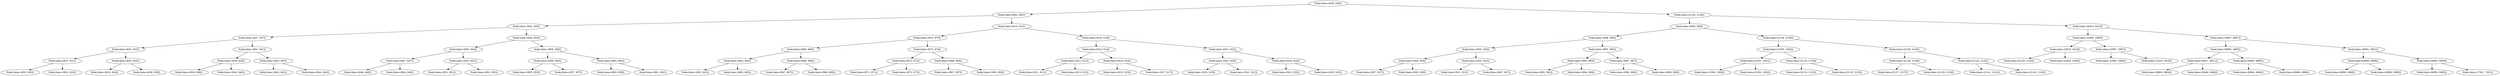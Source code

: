 digraph G{
1081193238 [label="Node{data=[926, 926]}"]
1081193238 -> 2109844407
2109844407 [label="Node{data=[862, 862]}"]
2109844407 -> 338119652
338119652 [label="Node{data=[845, 845]}"]
338119652 -> 1571206076
1571206076 [label="Node{data=[837, 837]}"]
1571206076 -> 276972061
276972061 [label="Node{data=[833, 833]}"]
276972061 -> 1617874857
1617874857 [label="Node{data=[831, 831]}"]
1617874857 -> 1312346155
1312346155 [label="Node{data=[830, 830]}"]
1617874857 -> 652980483
652980483 [label="Node{data=[832, 832]}"]
276972061 -> 612081001
612081001 [label="Node{data=[835, 835]}"]
612081001 -> 847125960
847125960 [label="Node{data=[834, 834]}"]
612081001 -> 978270756
978270756 [label="Node{data=[836, 836]}"]
1571206076 -> 1104672711
1104672711 [label="Node{data=[841, 841]}"]
1104672711 -> 960473665
960473665 [label="Node{data=[839, 839]}"]
960473665 -> 2079158515
2079158515 [label="Node{data=[838, 838]}"]
960473665 -> 942730160
942730160 [label="Node{data=[840, 840]}"]
1104672711 -> 1176984254
1176984254 [label="Node{data=[843, 843]}"]
1176984254 -> 34508185
34508185 [label="Node{data=[842, 842]}"]
1176984254 -> 317988803
317988803 [label="Node{data=[844, 844]}"]
338119652 -> 765860678
765860678 [label="Node{data=[854, 854]}"]
765860678 -> 1369982694
1369982694 [label="Node{data=[850, 850]}"]
1369982694 -> 658275087
658275087 [label="Node{data=[847, 847]}"]
658275087 -> 361001516
361001516 [label="Node{data=[846, 846]}"]
658275087 -> 149239793
149239793 [label="Node{data=[849, 849]}"]
1369982694 -> 468307837
468307837 [label="Node{data=[852, 852]}"]
468307837 -> 1607019276
1607019276 [label="Node{data=[851, 851]}"]
468307837 -> 1768568779
1768568779 [label="Node{data=[853, 853]}"]
765860678 -> 1217519528
1217519528 [label="Node{data=[858, 858]}"]
1217519528 -> 492205024
492205024 [label="Node{data=[856, 856]}"]
492205024 -> 189905421
189905421 [label="Node{data=[855, 855]}"]
492205024 -> 868024515
868024515 [label="Node{data=[857, 857]}"]
1217519528 -> 1972893059
1972893059 [label="Node{data=[860, 860]}"]
1972893059 -> 1534083490
1534083490 [label="Node{data=[859, 859]}"]
1972893059 -> 1568086291
1568086291 [label="Node{data=[861, 861]}"]
2109844407 -> 102211942
102211942 [label="Node{data=[910, 910]}"]
102211942 -> 1290172362
1290172362 [label="Node{data=[870, 870]}"]
1290172362 -> 356663973
356663973 [label="Node{data=[866, 866]}"]
356663973 -> 1889042079
1889042079 [label="Node{data=[864, 864]}"]
1889042079 -> 1262484859
1262484859 [label="Node{data=[863, 863]}"]
1889042079 -> 882416625
882416625 [label="Node{data=[865, 865]}"]
356663973 -> 868786349
868786349 [label="Node{data=[868, 868]}"]
868786349 -> 1526989
1526989 [label="Node{data=[867, 867]}"]
868786349 -> 888647057
888647057 [label="Node{data=[869, 869]}"]
1290172362 -> 1145106413
1145106413 [label="Node{data=[874, 874]}"]
1145106413 -> 855368192
855368192 [label="Node{data=[872, 872]}"]
855368192 -> 145797558
145797558 [label="Node{data=[871, 871]}"]
855368192 -> 19009044
19009044 [label="Node{data=[873, 873]}"]
1145106413 -> 1113503322
1113503322 [label="Node{data=[908, 908]}"]
1113503322 -> 794343411
794343411 [label="Node{data=[907, 907]}"]
1113503322 -> 585670319
585670319 [label="Node{data=[909, 909]}"]
102211942 -> 866870856
866870856 [label="Node{data=[918, 918]}"]
866870856 -> 82897409
82897409 [label="Node{data=[914, 914]}"]
82897409 -> 1853698627
1853698627 [label="Node{data=[912, 912]}"]
1853698627 -> 134665413
134665413 [label="Node{data=[911, 911]}"]
1853698627 -> 1626831531
1626831531 [label="Node{data=[913, 913]}"]
82897409 -> 1666458710
1666458710 [label="Node{data=[916, 916]}"]
1666458710 -> 1690107221
1690107221 [label="Node{data=[915, 915]}"]
1666458710 -> 1520614907
1520614907 [label="Node{data=[917, 917]}"]
866870856 -> 31176230
31176230 [label="Node{data=[922, 922]}"]
31176230 -> 1139758303
1139758303 [label="Node{data=[920, 920]}"]
1139758303 -> 1085956002
1085956002 [label="Node{data=[919, 919]}"]
1139758303 -> 263749419
263749419 [label="Node{data=[921, 921]}"]
31176230 -> 1393463932
1393463932 [label="Node{data=[924, 924]}"]
1393463932 -> 1786670446
1786670446 [label="Node{data=[923, 923]}"]
1393463932 -> 2024503500
2024503500 [label="Node{data=[925, 925]}"]
1081193238 -> 874910165
874910165 [label="Node{data=[2144, 2144]}"]
874910165 -> 320661599
320661599 [label="Node{data=[999, 999]}"]
320661599 -> 168878671
168878671 [label="Node{data=[948, 948]}"]
168878671 -> 694064857
694064857 [label="Node{data=[930, 930]}"]
694064857 -> 762479262
762479262 [label="Node{data=[928, 928]}"]
762479262 -> 1507383679
1507383679 [label="Node{data=[927, 927]}"]
762479262 -> 1415006865
1415006865 [label="Node{data=[929, 929]}"]
694064857 -> 157476508
157476508 [label="Node{data=[932, 932]}"]
157476508 -> 809366364
809366364 [label="Node{data=[931, 931]}"]
157476508 -> 800179973
800179973 [label="Node{data=[947, 947]}"]
168878671 -> 1104941984
1104941984 [label="Node{data=[995, 995]}"]
1104941984 -> 1603558145
1603558145 [label="Node{data=[993, 993]}"]
1603558145 -> 15529148
15529148 [label="Node{data=[992, 992]}"]
1603558145 -> 558142027
558142027 [label="Node{data=[994, 994]}"]
1104941984 -> 2409680
2409680 [label="Node{data=[997, 997]}"]
2409680 -> 2098584454
2098584454 [label="Node{data=[996, 996]}"]
2409680 -> 440109452
440109452 [label="Node{data=[998, 998]}"]
320661599 -> 535336522
535336522 [label="Node{data=[2136, 2136]}"]
535336522 -> 969724707
969724707 [label="Node{data=[1003, 1003]}"]
969724707 -> 1792472695
1792472695 [label="Node{data=[1001, 1001]}"]
1792472695 -> 744977736
744977736 [label="Node{data=[1000, 1000]}"]
1792472695 -> 2003233864
2003233864 [label="Node{data=[1002, 1002]}"]
969724707 -> 678198348
678198348 [label="Node{data=[2134, 2134]}"]
678198348 -> 1968460408
1968460408 [label="Node{data=[2133, 2133]}"]
678198348 -> 1653515439
1653515439 [label="Node{data=[2135, 2135]}"]
535336522 -> 583663642
583663642 [label="Node{data=[2140, 2140]}"]
583663642 -> 1762629139
1762629139 [label="Node{data=[2138, 2138]}"]
1762629139 -> 1042271960
1042271960 [label="Node{data=[2137, 2137]}"]
1762629139 -> 698592872
698592872 [label="Node{data=[2139, 2139]}"]
583663642 -> 1528537494
1528537494 [label="Node{data=[2142, 2142]}"]
1528537494 -> 1320225768
1320225768 [label="Node{data=[2141, 2141]}"]
1528537494 -> 244872680
244872680 [label="Node{data=[2143, 2143]}"]
874910165 -> 989616829
989616829 [label="Node{data=[6410, 6410]}"]
989616829 -> 1022188389
1022188389 [label="Node{data=[2980, 2980]}"]
1022188389 -> 2051406171
2051406171 [label="Node{data=[2918, 2918]}"]
2051406171 -> 926938318
926938318 [label="Node{data=[2145, 2145]}"]
2051406171 -> 1875798310
1875798310 [label="Node{data=[2949, 2949]}"]
1022188389 -> 967717321
967717321 [label="Node{data=[2997, 2997]}"]
967717321 -> 1819576454
1819576454 [label="Node{data=[2993, 2993]}"]
967717321 -> 606439490
606439490 [label="Node{data=[3416, 3416]}"]
989616829 -> 943608505
943608505 [label="Node{data=[6987, 6987]}"]
943608505 -> 1893080078
1893080078 [label="Node{data=[6885, 6885]}"]
1893080078 -> 950966826
950966826 [label="Node{data=[6811, 6811]}"]
950966826 -> 817980133
817980133 [label="Node{data=[6804, 6804]}"]
950966826 -> 2048939486
2048939486 [label="Node{data=[6846, 6846]}"]
1893080078 -> 987103480
987103480 [label="Node{data=[6985, 6985]}"]
987103480 -> 1994760770
1994760770 [label="Node{data=[6984, 6984]}"]
987103480 -> 1292378161
1292378161 [label="Node{data=[6986, 6986]}"]
943608505 -> 905843435
905843435 [label="Node{data=[6991, 6991]}"]
905843435 -> 1059394924
1059394924 [label="Node{data=[6989, 6989]}"]
1059394924 -> 1678329720
1678329720 [label="Node{data=[6988, 6988]}"]
1059394924 -> 1754065504
1754065504 [label="Node{data=[6990, 6990]}"]
905843435 -> 765514960
765514960 [label="Node{data=[6993, 6993]}"]
765514960 -> 985217661
985217661 [label="Node{data=[6992, 6992]}"]
765514960 -> 346392789
346392789 [label="Node{data=[7301, 7301]}"]
}